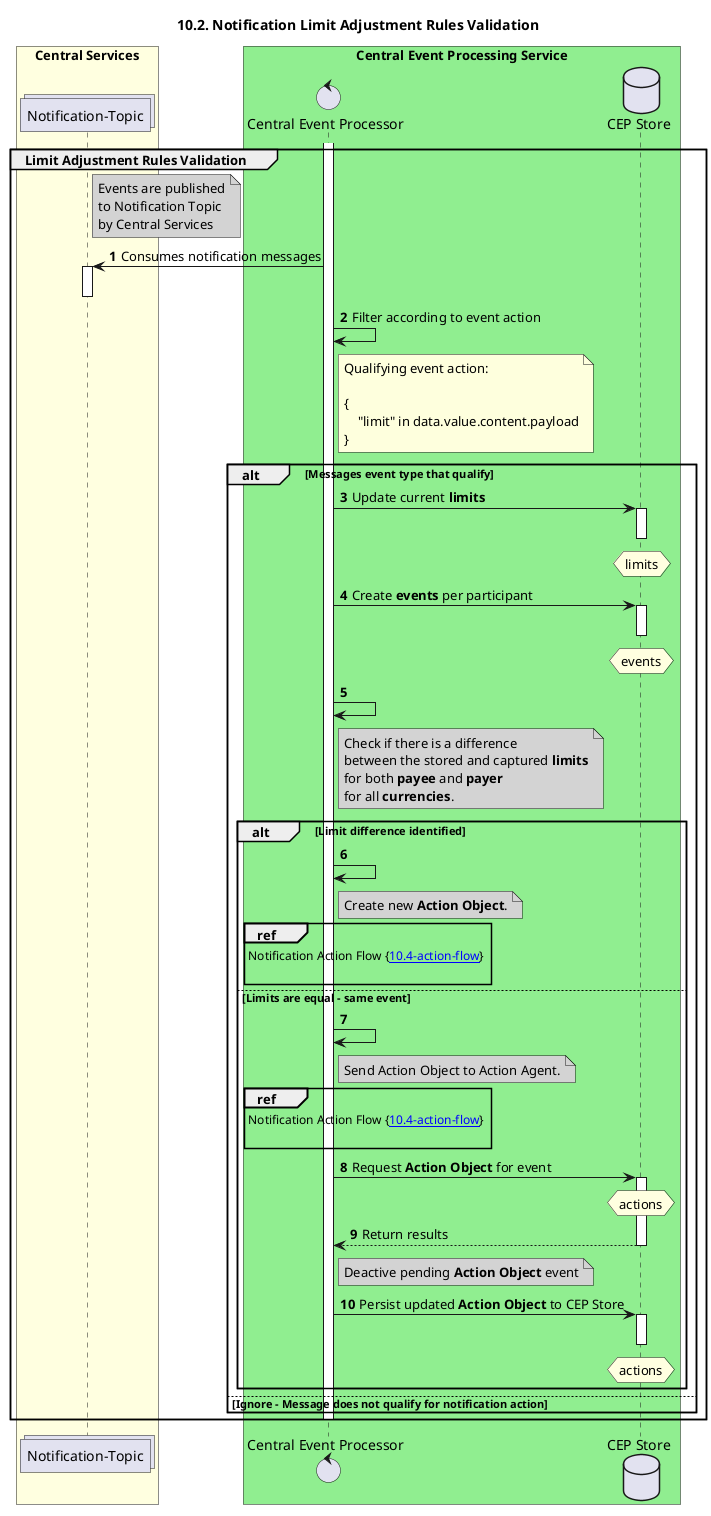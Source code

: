 @startuml
' declate title
title 10.2. Notification Limit Adjustment Rules Validation
autonumber

' declare actors
collections "Notification-Topic" as topicNotify
control "Central Event Processor" as CEP
database "CEP Store" as DB

box "Central Services" #LightYellow
participant topicNotify
end box
box "Central Event Processing Service" #LightGreen
participant CEP
participant DB
end box

' start flow
Group Limit Adjustment Rules Validation
    activate CEP
    note right of topicNotify #LightGrey
        Events are published
        to Notification Topic
        by Central Services
    end note
    topicNotify <- CEP: Consumes notification messages
    activate topicNotify
    deactivate topicNotify
    CEP -> CEP: Filter according to event action
    note right of CEP
        Qualifying event action:

        {
            "limit" in data.value.content.payload
        }
    end note

    alt Messages event type that qualify
        CEP -> DB: Update current **limits**
        activate DB
        hnote over DB #LightYellow
            limits
        end hnote
        deactivate DB
        CEP -> DB: Create **events** per participant
        activate DB
        hnote over DB #LightYellow
            events
        end hnote
        deactivate DB
        CEP -> CEP
        note right of CEP #LightGrey
            Check if there is a difference
            between the stored and captured **limits**
            for both **payee** and **payer**
            for all **currencies**.
        end note

        alt Limit difference identified
            CEP -> CEP
            note right of CEP #LightGrey
                Create new **Action Object**.
'                Pass **Action Object** to the Action Agent.
            end note
            ref over CEP :  Notification Action Flow {[[https://github.com/mojaloop/central-event-processor/tree/master/docs/sequence_diagrams/seq-cep-10.4-action-flow.svg 10.4-action-flow]]} \n
        else Limits are equal - same event
            CEP -> CEP
            note right of CEP #LightGrey
                Send Action Object to Action Agent.
            end note
            ref over CEP :  Notification Action Flow {[[https://github.com/mojaloop/central-event-processor/tree/master/docs/sequence_diagrams/seq-cep-10.4-action-flow.svg 10.4-action-flow]]} \n
            CEP -> DB: Request **Action Object** for event
            activate DB
            hnote over DB #LightYellow
                actions
            end hnote
            CEP <-- DB: Return results
            deactivate DB
            note right of CEP #lightGrey
                Deactive pending **Action Object** event
            end note
            CEP -> DB: Persist updated **Action Object** to CEP Store
            activate DB
            hnote over DB #LightYellow
                actions
            end hnote
           deactivate DB
        end
    else Ignore - Message does not qualify for notification action
    end
    deactivate CEP
end
@enduml
